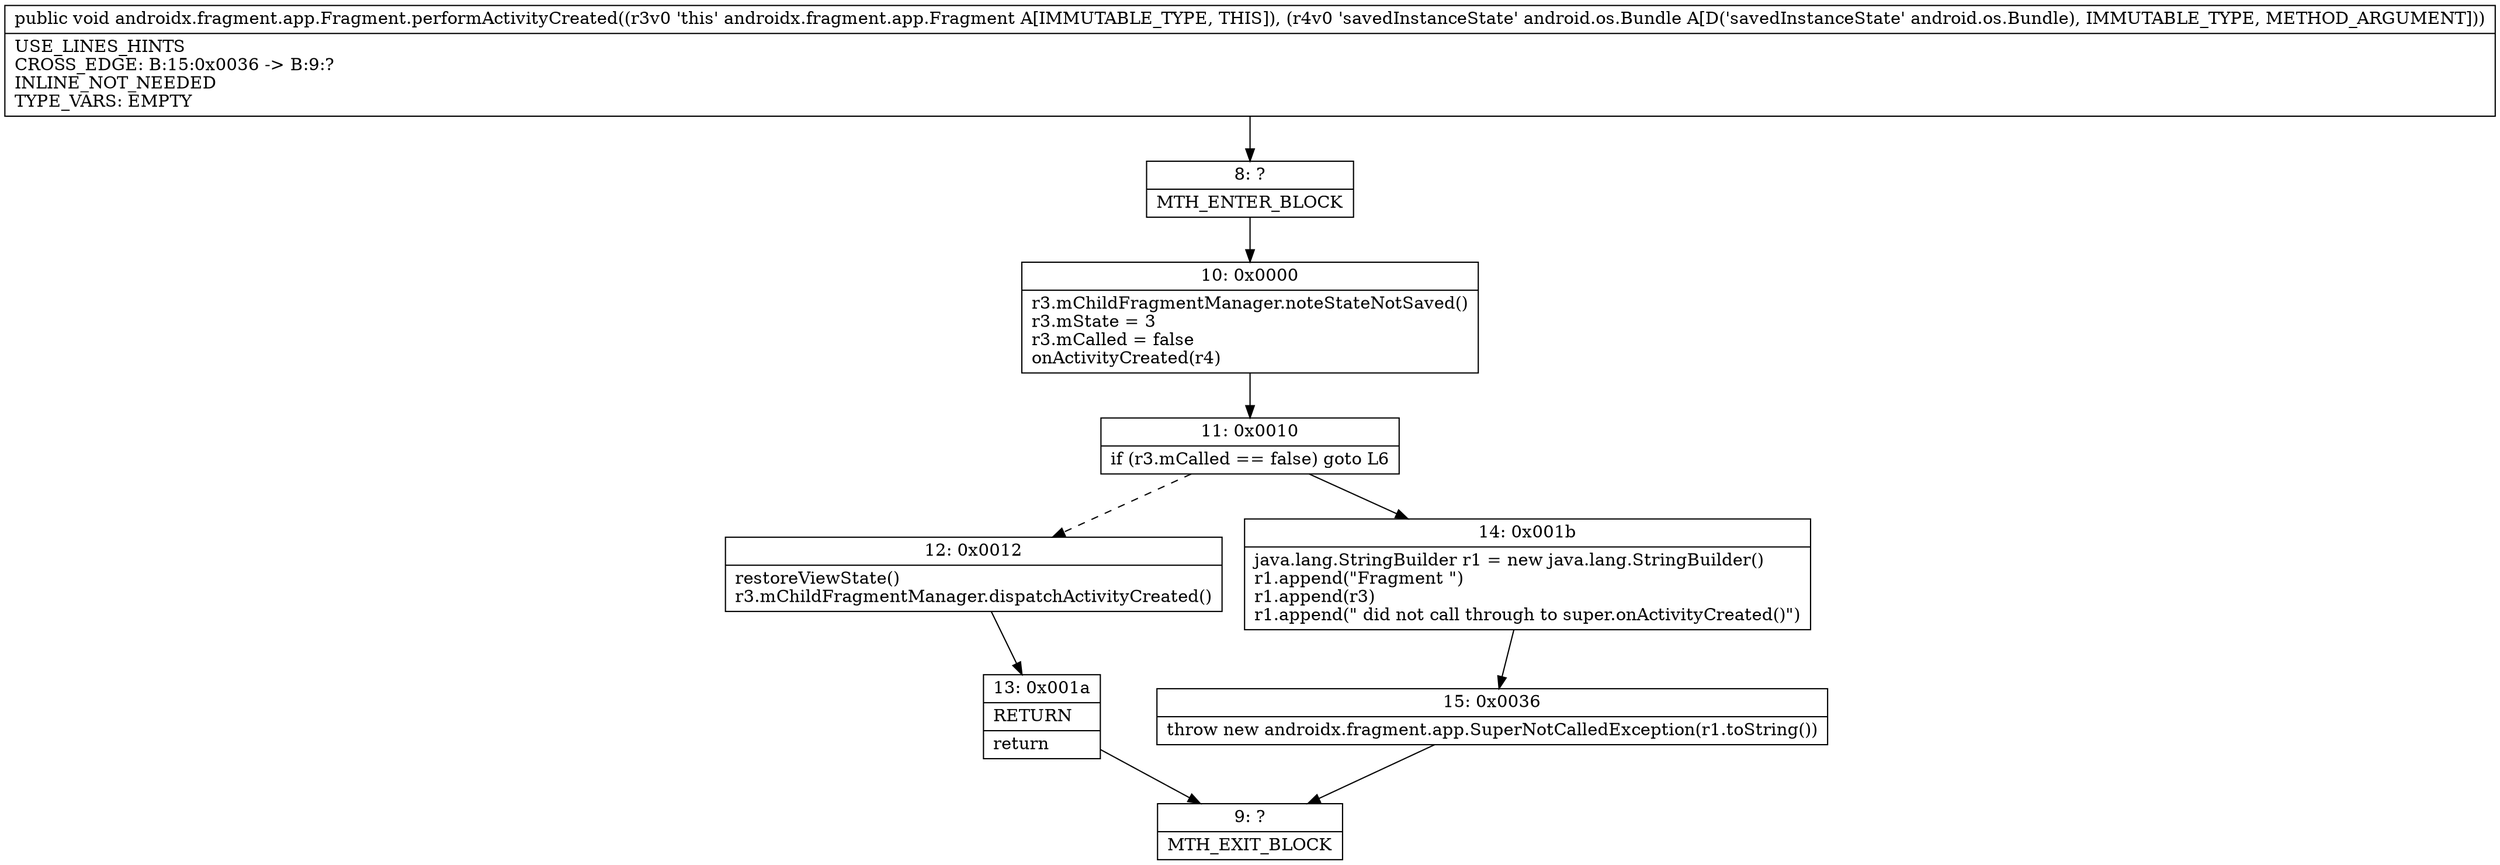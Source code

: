 digraph "CFG forandroidx.fragment.app.Fragment.performActivityCreated(Landroid\/os\/Bundle;)V" {
Node_8 [shape=record,label="{8\:\ ?|MTH_ENTER_BLOCK\l}"];
Node_10 [shape=record,label="{10\:\ 0x0000|r3.mChildFragmentManager.noteStateNotSaved()\lr3.mState = 3\lr3.mCalled = false\lonActivityCreated(r4)\l}"];
Node_11 [shape=record,label="{11\:\ 0x0010|if (r3.mCalled == false) goto L6\l}"];
Node_12 [shape=record,label="{12\:\ 0x0012|restoreViewState()\lr3.mChildFragmentManager.dispatchActivityCreated()\l}"];
Node_13 [shape=record,label="{13\:\ 0x001a|RETURN\l|return\l}"];
Node_9 [shape=record,label="{9\:\ ?|MTH_EXIT_BLOCK\l}"];
Node_14 [shape=record,label="{14\:\ 0x001b|java.lang.StringBuilder r1 = new java.lang.StringBuilder()\lr1.append(\"Fragment \")\lr1.append(r3)\lr1.append(\" did not call through to super.onActivityCreated()\")\l}"];
Node_15 [shape=record,label="{15\:\ 0x0036|throw new androidx.fragment.app.SuperNotCalledException(r1.toString())\l}"];
MethodNode[shape=record,label="{public void androidx.fragment.app.Fragment.performActivityCreated((r3v0 'this' androidx.fragment.app.Fragment A[IMMUTABLE_TYPE, THIS]), (r4v0 'savedInstanceState' android.os.Bundle A[D('savedInstanceState' android.os.Bundle), IMMUTABLE_TYPE, METHOD_ARGUMENT]))  | USE_LINES_HINTS\lCROSS_EDGE: B:15:0x0036 \-\> B:9:?\lINLINE_NOT_NEEDED\lTYPE_VARS: EMPTY\l}"];
MethodNode -> Node_8;Node_8 -> Node_10;
Node_10 -> Node_11;
Node_11 -> Node_12[style=dashed];
Node_11 -> Node_14;
Node_12 -> Node_13;
Node_13 -> Node_9;
Node_14 -> Node_15;
Node_15 -> Node_9;
}

